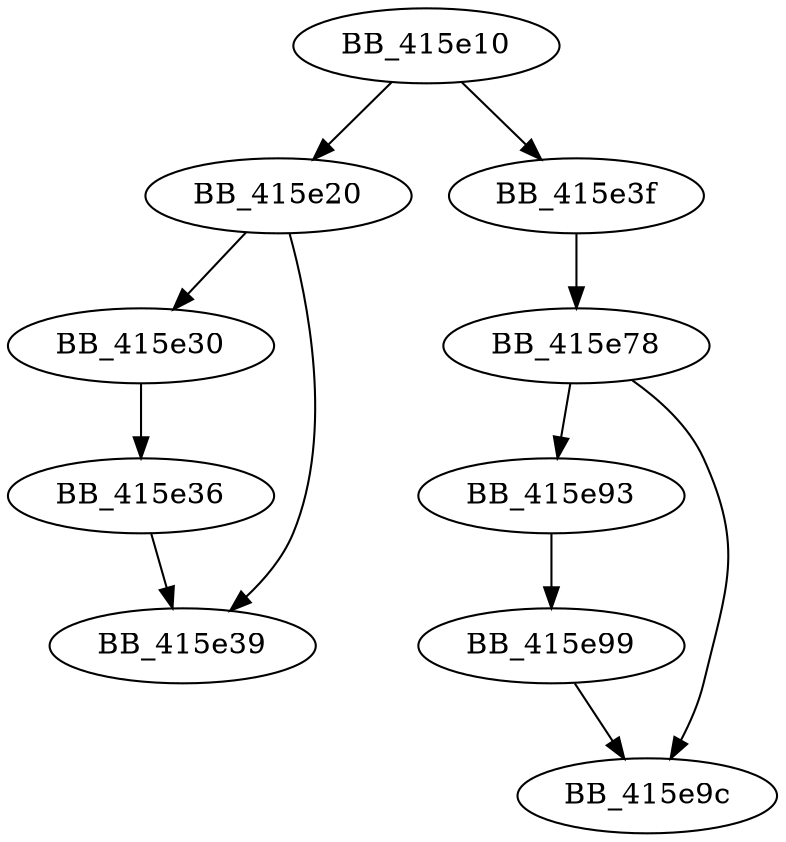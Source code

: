 DiGraph sub_415E10{
BB_415e10->BB_415e20
BB_415e10->BB_415e3f
BB_415e20->BB_415e30
BB_415e20->BB_415e39
BB_415e30->BB_415e36
BB_415e36->BB_415e39
BB_415e3f->BB_415e78
BB_415e78->BB_415e93
BB_415e78->BB_415e9c
BB_415e93->BB_415e99
BB_415e99->BB_415e9c
}
